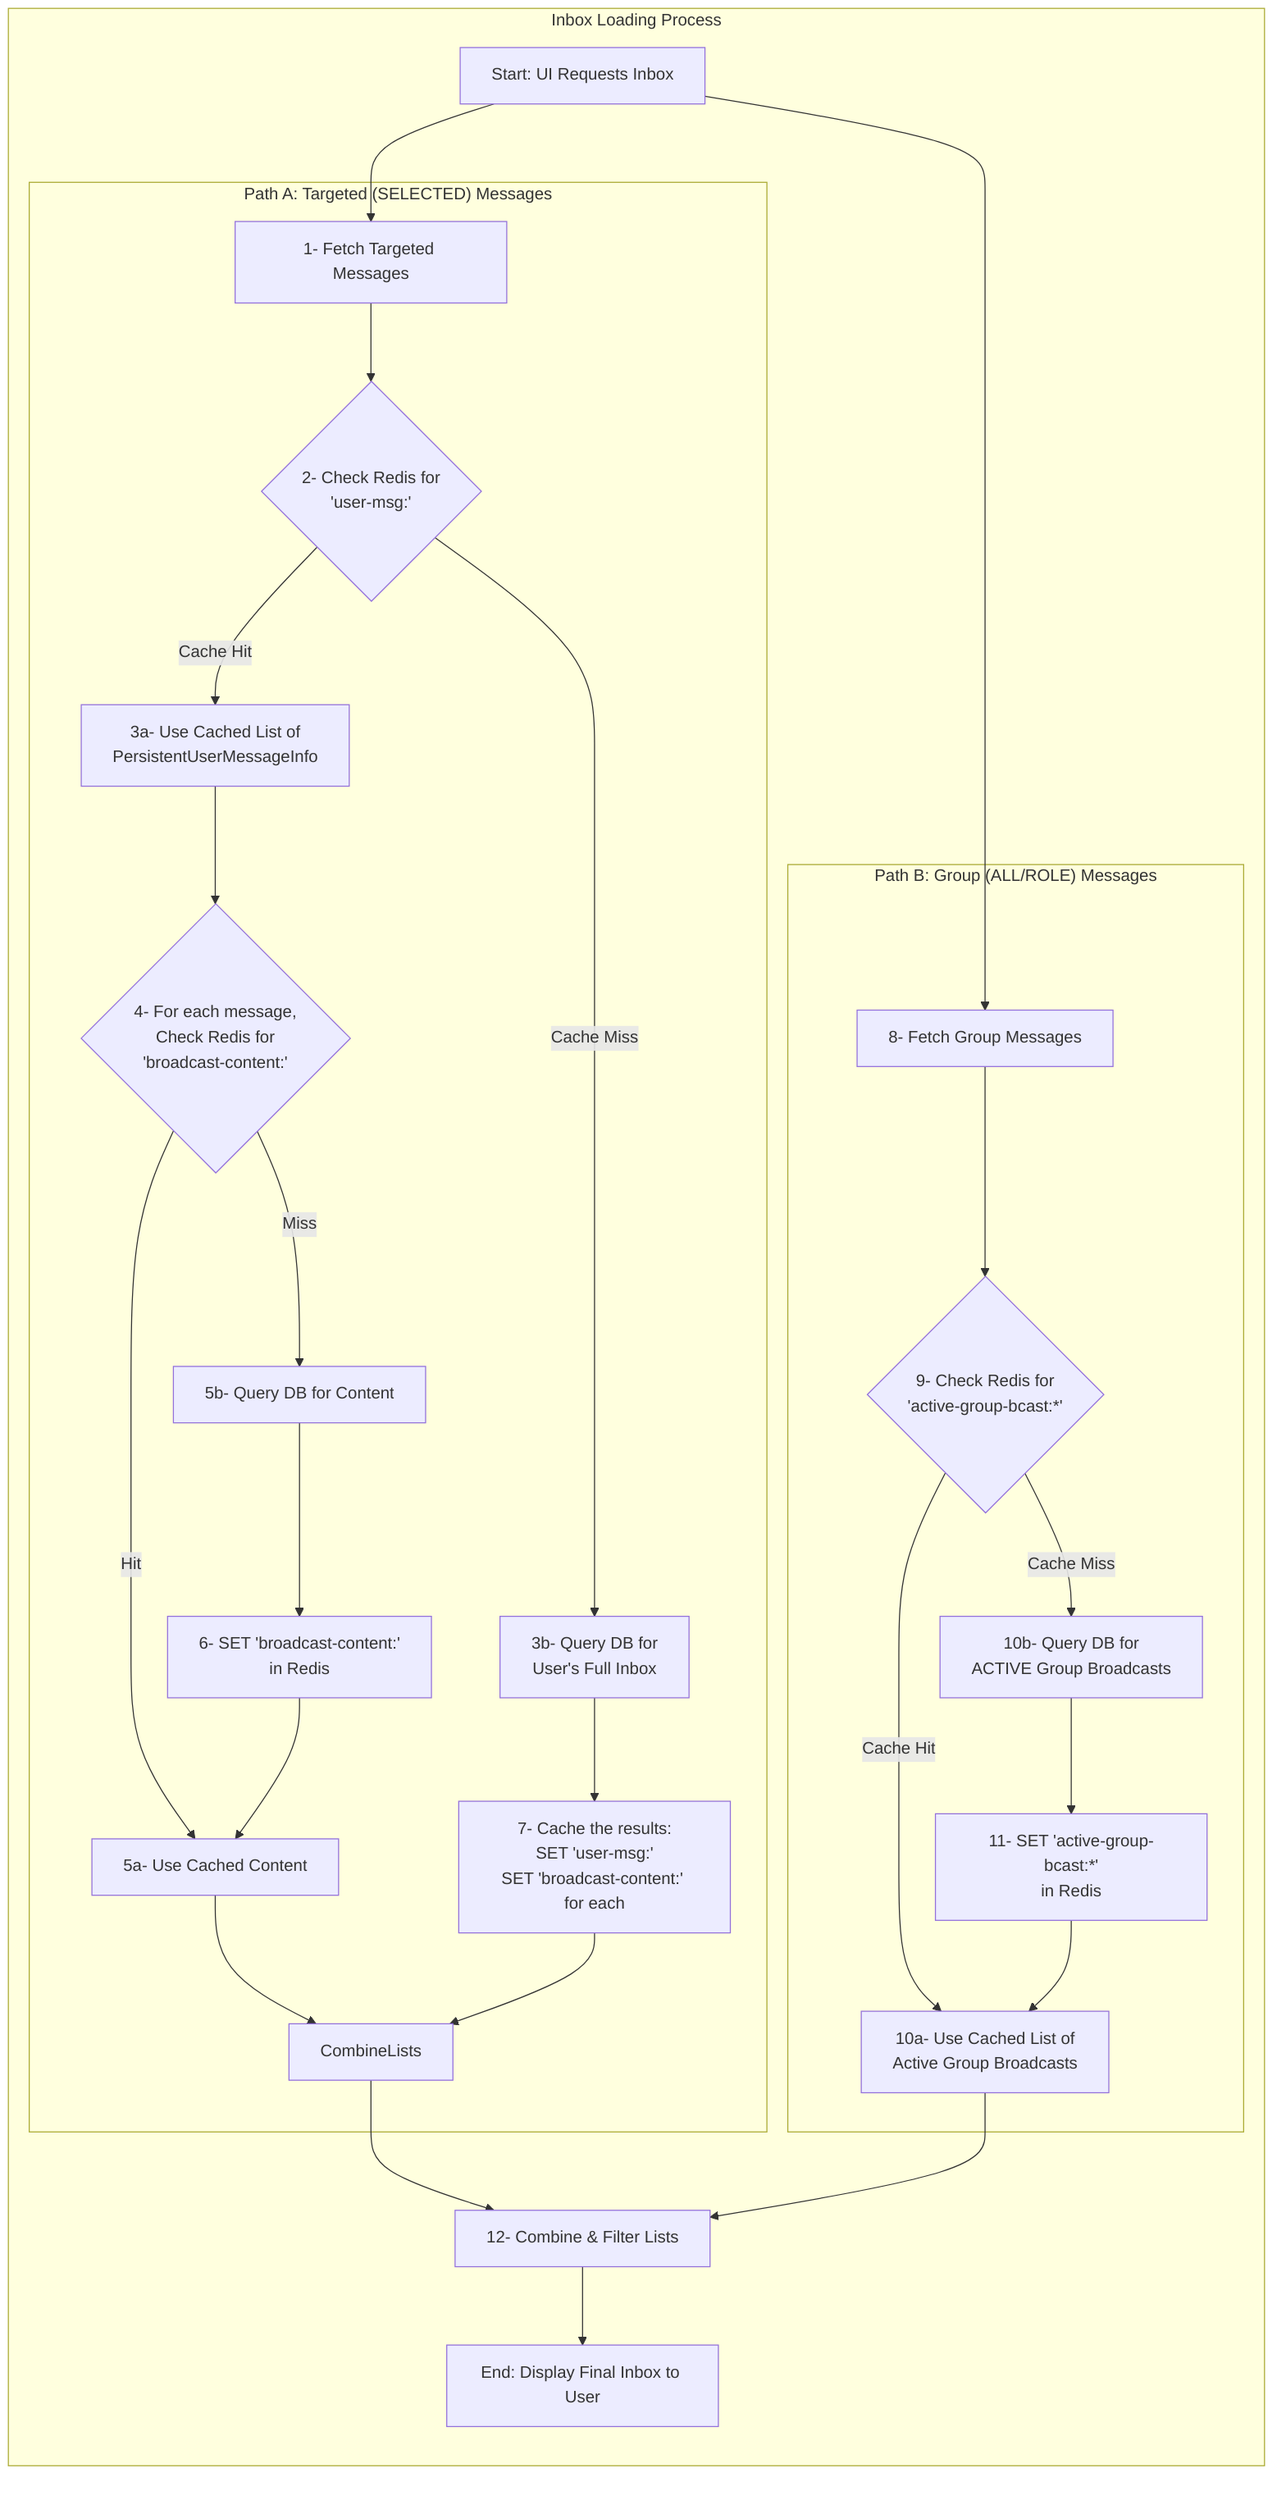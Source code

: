 graph TD
    subgraph "Inbox Loading Process"
        direction TB
        Start[Start: UI Requests Inbox] --> FetchTargeted

        subgraph "Path A: Targeted (SELECTED) Messages"
            FetchTargeted[1- Fetch Targeted Messages] --> CheckInboxCache{"2- Check Redis for<br/>'user-msg:<userId>'"}
            CheckInboxCache -->|Cache Hit| UseCachedInbox["3a- Use Cached List of<br/>PersistentUserMessageInfo"]
            UseCachedInbox --> CheckContentCache{"4- For each message,<br/>Check Redis for<br/>'broadcast-content:<id>'"}
            CheckContentCache -->|Hit| UseCachedContent[5a- Use Cached Content]
            CheckContentCache -->|Miss| QueryDbForContent[5b- Query DB for Content]
            QueryDbForContent --> PopulateContentCache["6- SET 'broadcast-content:<id>'<br/>in Redis"]
            PopulateContentCache --> UseCachedContent

            CheckInboxCache -->|Cache Miss| QueryDbForInbox["3b- Query DB for<br/>User's Full Inbox"]
            QueryDbForInbox --> PopulateInboxCache["7- Cache the results:<br/>SET 'user-msg:<userId>'<br/>SET 'broadcast-content:<id>' for each"]
            
            UseCachedContent --> CombineLists
            PopulateInboxCache --> CombineLists
        end

        subgraph "Path B: Group (ALL/ROLE) Messages"
            FetchGroup[8- Fetch Group Messages] --> CheckGroupCache{"9- Check Redis for<br/>'active-group-bcast:*'"}
            CheckGroupCache -->|Cache Hit| UseCachedGroupList["10a- Use Cached List of<br/>Active Group Broadcasts"]
            CheckGroupCache -->|Cache Miss| QueryDbForGroup["10b- Query DB for<br/>ACTIVE Group Broadcasts"]
            QueryDbForGroup --> PopulateGroupCache["11- SET 'active-group-bcast:*'<br/>in Redis"]
            PopulateGroupCache --> UseCachedGroupList
        end

        Start --> FetchGroup
        CombineLists --> Filter[12- Combine & Filter Lists]
        UseCachedGroupList --> Filter
        Filter --> End[End: Display Final Inbox to User]
    end